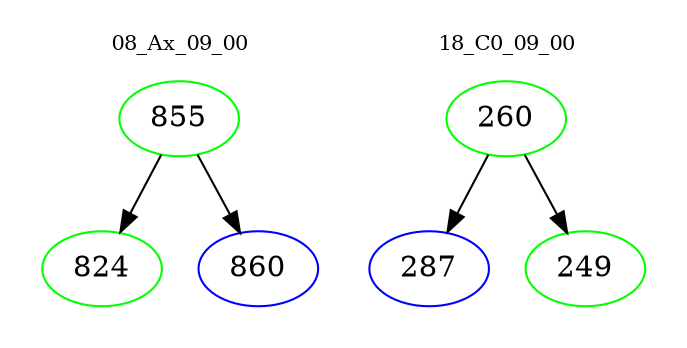 digraph{
subgraph cluster_0 {
color = white
label = "08_Ax_09_00";
fontsize=10;
T0_855 [label="855", color="green"]
T0_855 -> T0_824 [color="black"]
T0_824 [label="824", color="green"]
T0_855 -> T0_860 [color="black"]
T0_860 [label="860", color="blue"]
}
subgraph cluster_1 {
color = white
label = "18_C0_09_00";
fontsize=10;
T1_260 [label="260", color="green"]
T1_260 -> T1_287 [color="black"]
T1_287 [label="287", color="blue"]
T1_260 -> T1_249 [color="black"]
T1_249 [label="249", color="green"]
}
}
